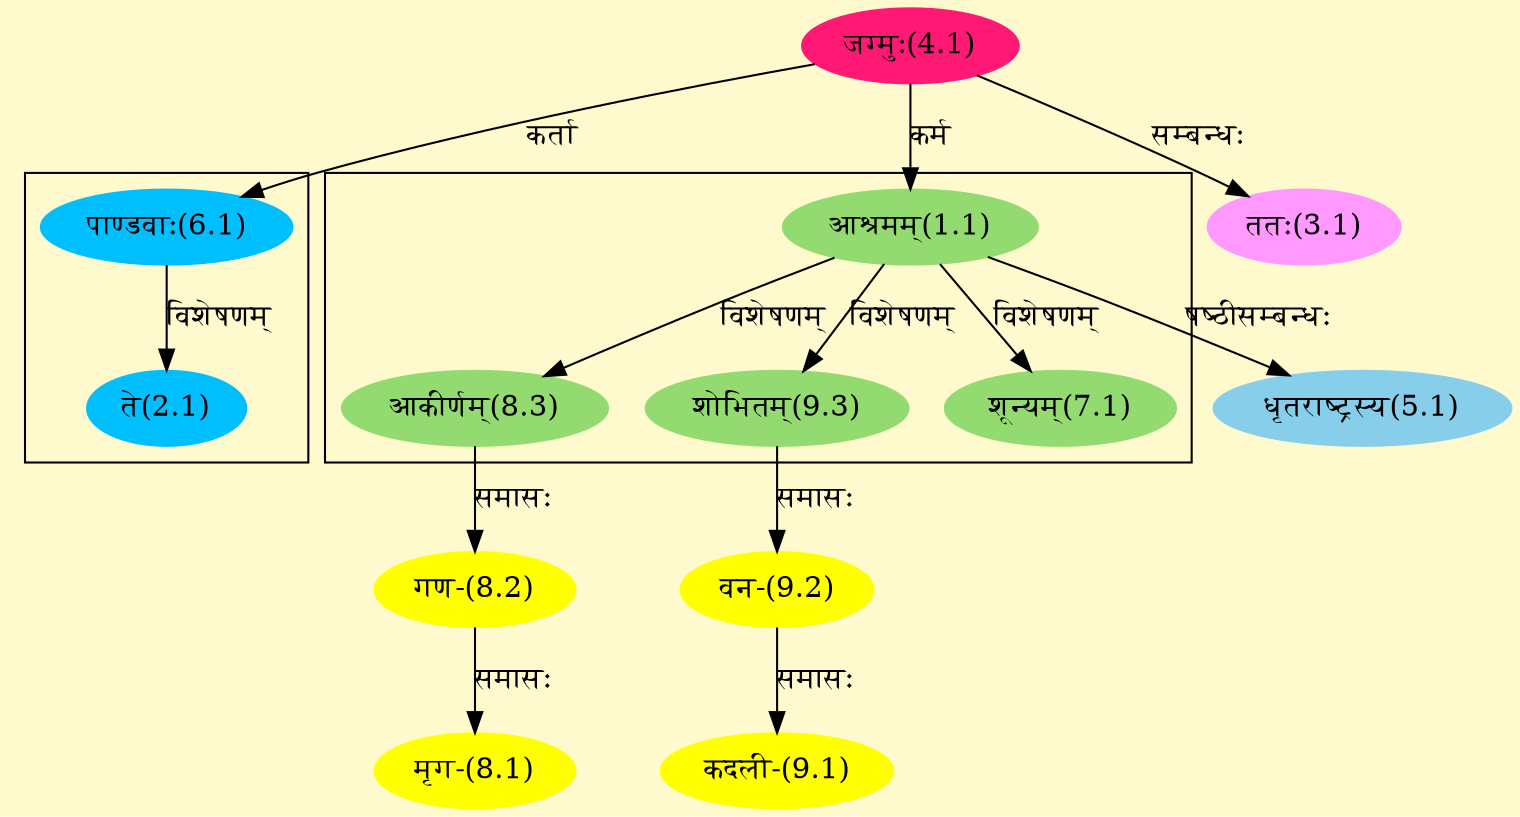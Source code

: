 digraph G{
rankdir=BT;
 compound=true;
 bgcolor="lemonchiffon1";

subgraph cluster_1{
Node2_1 [style=filled, color="#00BFFF" label = "ते(2.1)"]
Node6_1 [style=filled, color="#00BFFF" label = "पाण्डवाः(6.1)"]

}

subgraph cluster_2{
Node7_1 [style=filled, color="#93DB70" label = "शून्यम्(7.1)"]
Node1_1 [style=filled, color="#93DB70" label = "आश्रमम्(1.1)"]
Node8_3 [style=filled, color="#93DB70" label = "आकीर्णम्(8.3)"]
Node9_3 [style=filled, color="#93DB70" label = "शोभितम्(9.3)"]

}
Node1_1 [style=filled, color="#93DB70" label = "आश्रमम्(1.1)"]
Node4_1 [style=filled, color="#FF1975" label = "जग्मुः(4.1)"]
Node3_1 [style=filled, color="#FF99FF" label = "ततः(3.1)"]
Node6_1 [style=filled, color="#00BFFF" label = "पाण्डवाः(6.1)"]
Node [style=filled, color="" label = "()"]
Node5_1 [style=filled, color="#87CEEB" label = "धृतराष्ट्रस्य(5.1)"]
Node8_1 [style=filled, color="#FFFF00" label = "मृग-(8.1)"]
Node8_2 [style=filled, color="#FFFF00" label = "गण-(8.2)"]
Node8_3 [style=filled, color="#93DB70" label = "आकीर्णम्(8.3)"]
Node9_1 [style=filled, color="#FFFF00" label = "कदली-(9.1)"]
Node9_2 [style=filled, color="#FFFF00" label = "वन-(9.2)"]
Node9_3 [style=filled, color="#93DB70" label = "शोभितम्(9.3)"]
/* Start of Relations section */

Node1_1 -> Node4_1 [  label="कर्म"  dir="back" ]
Node2_1 -> Node6_1 [  label="विशेषणम्"  dir="back" ]
Node3_1 -> Node4_1 [  label="सम्बन्धः"  dir="back" ]
Node5_1 -> Node1_1 [  label="षष्ठीसम्बन्धः"  dir="back" ]
Node6_1 -> Node4_1 [  label="कर्ता"  dir="back" ]
Node7_1 -> Node1_1 [  label="विशेषणम्"  dir="back" ]
Node8_1 -> Node8_2 [  label="समासः"  dir="back" ]
Node8_2 -> Node8_3 [  label="समासः"  dir="back" ]
Node8_3 -> Node1_1 [  label="विशेषणम्"  dir="back" ]
Node9_1 -> Node9_2 [  label="समासः"  dir="back" ]
Node9_2 -> Node9_3 [  label="समासः"  dir="back" ]
Node9_3 -> Node1_1 [  label="विशेषणम्"  dir="back" ]
}
